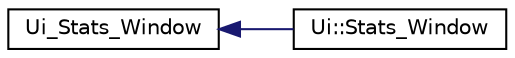 digraph "Graphical Class Hierarchy"
{
  edge [fontname="Helvetica",fontsize="10",labelfontname="Helvetica",labelfontsize="10"];
  node [fontname="Helvetica",fontsize="10",shape=record];
  rankdir="LR";
  Node0 [label="Ui_Stats_Window",height=0.2,width=0.4,color="black", fillcolor="white", style="filled",URL="$classUi__Stats__Window.html"];
  Node0 -> Node1 [dir="back",color="midnightblue",fontsize="10",style="solid",fontname="Helvetica"];
  Node1 [label="Ui::Stats_Window",height=0.2,width=0.4,color="black", fillcolor="white", style="filled",URL="$classUi_1_1Stats__Window.html"];
}

